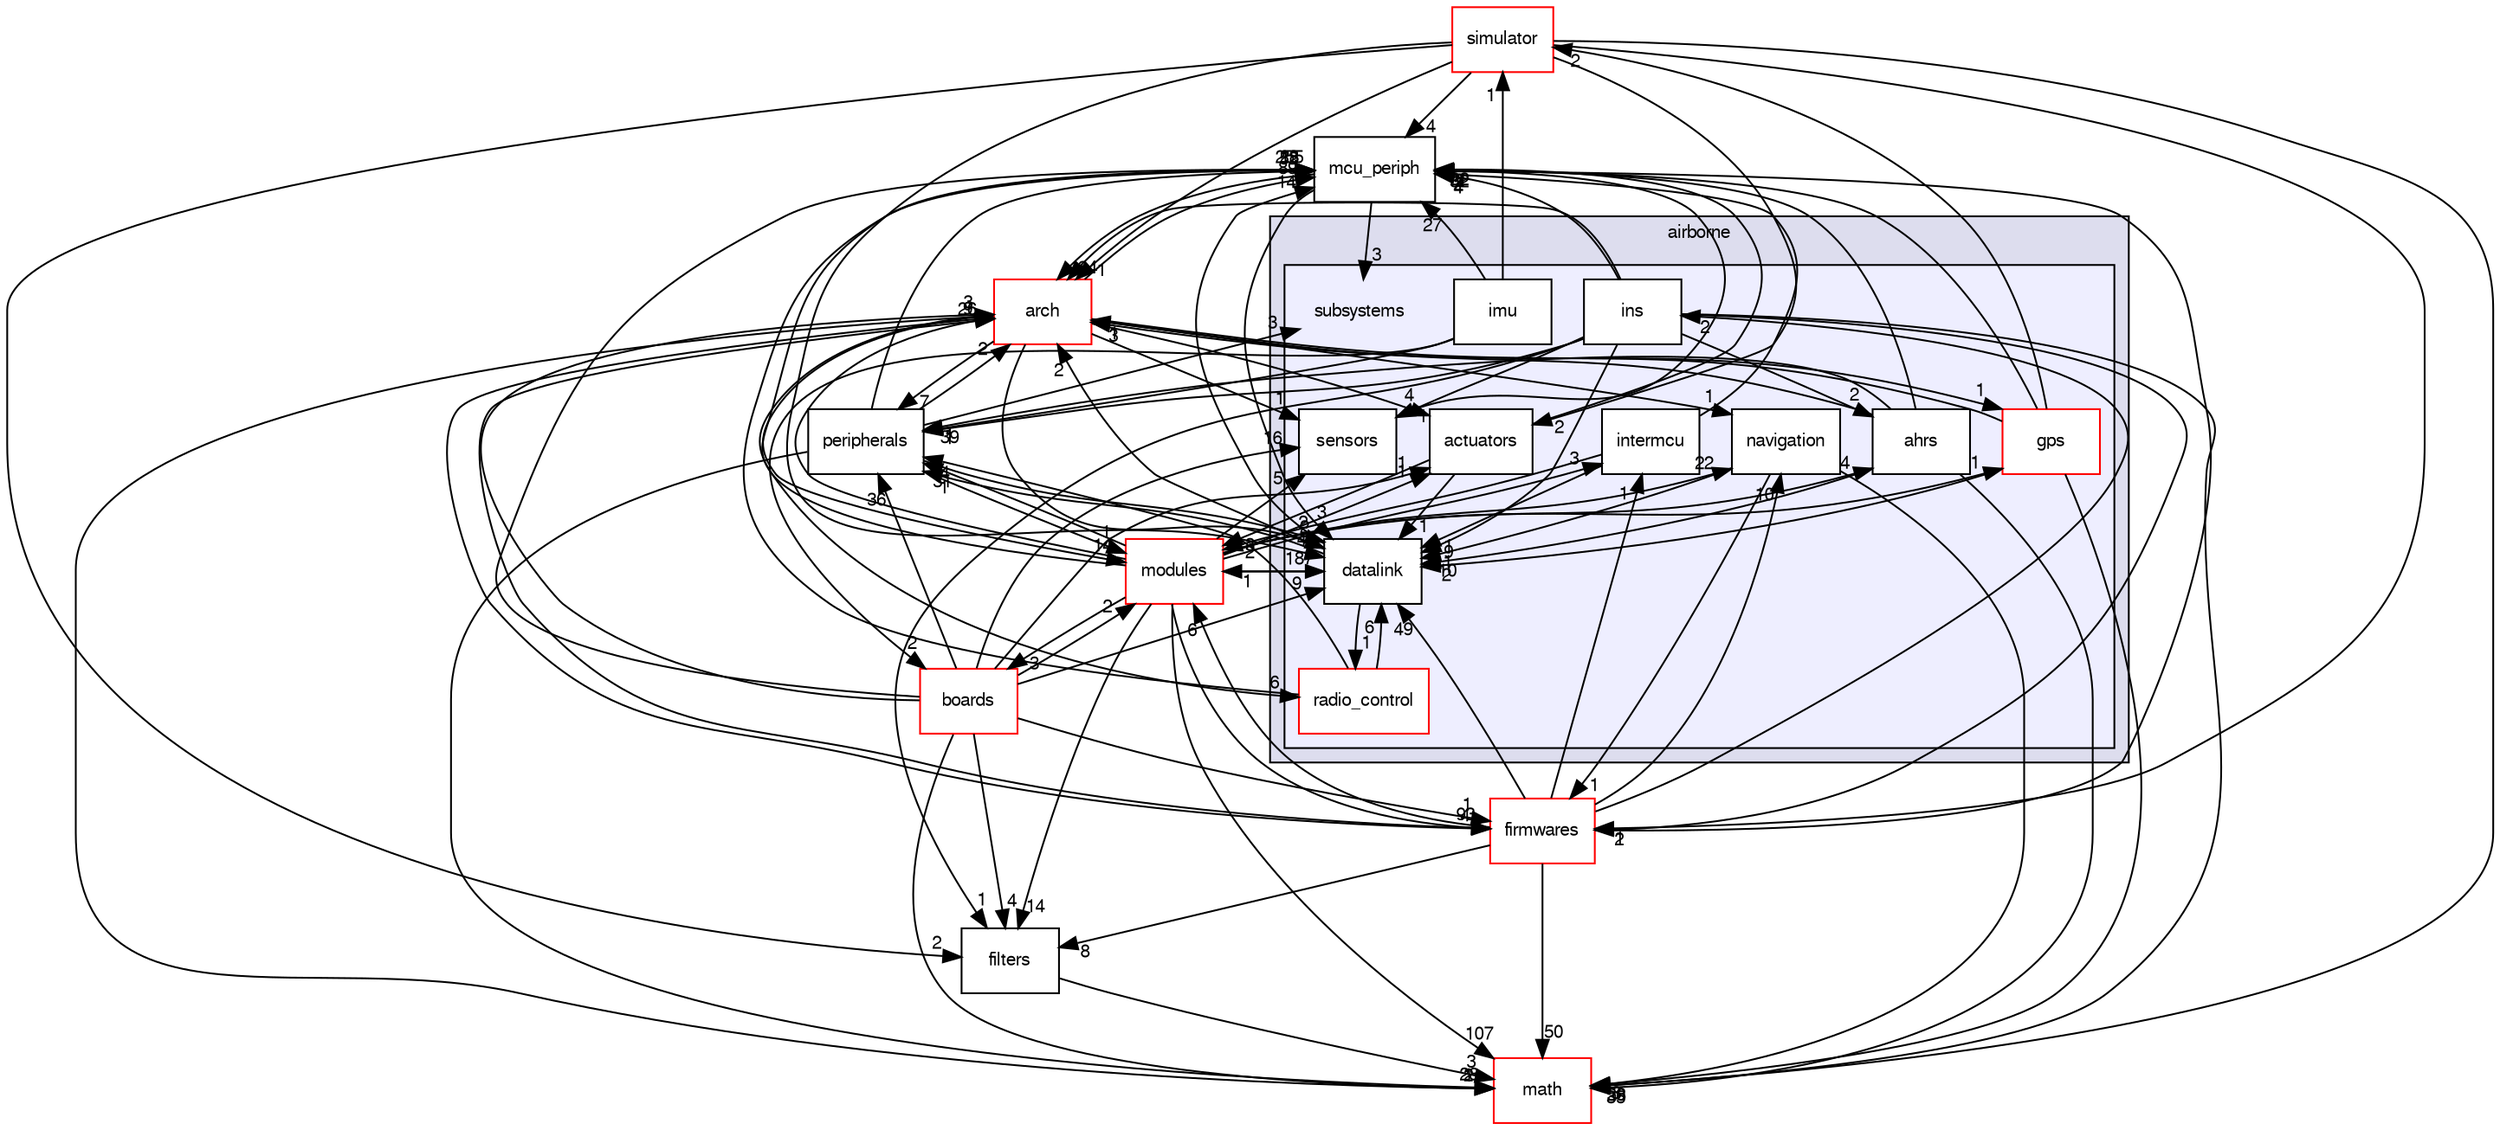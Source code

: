 digraph "sw/airborne/subsystems" {
  compound=true
  node [ fontsize="10", fontname="FreeSans"];
  edge [ labelfontsize="10", labelfontname="FreeSans"];
  subgraph clusterdir_5e9153041680afc3c016fd52fa730b56 {
    graph [ bgcolor="#ddddee", pencolor="black", label="airborne" fontname="FreeSans", fontsize="10", URL="dir_5e9153041680afc3c016fd52fa730b56.html"]
  subgraph clusterdir_12d6ec7aac5a4a9b8cee17e35022d7c7 {
    graph [ bgcolor="#eeeeff", pencolor="black", label="" URL="dir_12d6ec7aac5a4a9b8cee17e35022d7c7.html"];
    dir_12d6ec7aac5a4a9b8cee17e35022d7c7 [shape=plaintext label="subsystems"];
    dir_27687546688cef5dbb42803ce993f4c4 [shape=box label="actuators" color="black" fillcolor="white" style="filled" URL="dir_27687546688cef5dbb42803ce993f4c4.html"];
    dir_46fef683200e96ccf1a2f608d90c4a2d [shape=box label="ahrs" color="black" fillcolor="white" style="filled" URL="dir_46fef683200e96ccf1a2f608d90c4a2d.html"];
    dir_6567a5a7be991f15b7628b3b0eb084bd [shape=box label="datalink" color="black" fillcolor="white" style="filled" URL="dir_6567a5a7be991f15b7628b3b0eb084bd.html"];
    dir_8c4cbb881db224ddaf0756e79ed706ce [shape=box label="gps" color="red" fillcolor="white" style="filled" URL="dir_8c4cbb881db224ddaf0756e79ed706ce.html"];
    dir_8b2fa0708e2db44c1b91938af97bac44 [shape=box label="imu" color="black" fillcolor="white" style="filled" URL="dir_8b2fa0708e2db44c1b91938af97bac44.html"];
    dir_800f0b451dc44a2b86d16d857cea778d [shape=box label="ins" color="black" fillcolor="white" style="filled" URL="dir_800f0b451dc44a2b86d16d857cea778d.html"];
    dir_20e4859fd0a482048af55ed36cbc5ed3 [shape=box label="intermcu" color="black" fillcolor="white" style="filled" URL="dir_20e4859fd0a482048af55ed36cbc5ed3.html"];
    dir_8a28edc49a666abb23d4888eaf71220c [shape=box label="navigation" color="black" fillcolor="white" style="filled" URL="dir_8a28edc49a666abb23d4888eaf71220c.html"];
    dir_a146ed466020daad33793c9994e8ab3e [shape=box label="radio_control" color="red" fillcolor="white" style="filled" URL="dir_a146ed466020daad33793c9994e8ab3e.html"];
    dir_e01cf89a864aaa577ca086acf087ca29 [shape=box label="sensors" color="black" fillcolor="white" style="filled" URL="dir_e01cf89a864aaa577ca086acf087ca29.html"];
  }
  }
  dir_0a48ba2c0a76794adfddddc873522f67 [shape=box label="peripherals" URL="dir_0a48ba2c0a76794adfddddc873522f67.html"];
  dir_e030268cd18297cf6282390f76bfcf7f [shape=box label="boards" fillcolor="white" style="filled" color="red" URL="dir_e030268cd18297cf6282390f76bfcf7f.html"];
  dir_1ca43f6a116d741d80fb1d0555a2b198 [shape=box label="mcu_periph" URL="dir_1ca43f6a116d741d80fb1d0555a2b198.html"];
  dir_fc6475eb39ea0144fb6697b809fd11a9 [shape=box label="arch" fillcolor="white" style="filled" color="red" URL="dir_fc6475eb39ea0144fb6697b809fd11a9.html"];
  dir_1444106569909aede49a887d28257b90 [shape=box label="filters" URL="dir_1444106569909aede49a887d28257b90.html"];
  dir_e7d2494544042a787a6ee70a779a5e07 [shape=box label="firmwares" fillcolor="white" style="filled" color="red" URL="dir_e7d2494544042a787a6ee70a779a5e07.html"];
  dir_57152efd0242905f7c5d6768e6b65e41 [shape=box label="simulator" fillcolor="white" style="filled" color="red" URL="dir_57152efd0242905f7c5d6768e6b65e41.html"];
  dir_29343b6f5fcd4b75a5dfbb985ff56864 [shape=box label="math" fillcolor="white" style="filled" color="red" URL="dir_29343b6f5fcd4b75a5dfbb985ff56864.html"];
  dir_c2abcdd6ccb39c3582929c0e3f5651c2 [shape=box label="modules" fillcolor="white" style="filled" color="red" URL="dir_c2abcdd6ccb39c3582929c0e3f5651c2.html"];
  dir_0a48ba2c0a76794adfddddc873522f67->dir_12d6ec7aac5a4a9b8cee17e35022d7c7 [headlabel="3", labeldistance=1.5 headhref="dir_000124_000051.html"];
  dir_0a48ba2c0a76794adfddddc873522f67->dir_1ca43f6a116d741d80fb1d0555a2b198 [headlabel="52", labeldistance=1.5 headhref="dir_000124_000120.html"];
  dir_0a48ba2c0a76794adfddddc873522f67->dir_fc6475eb39ea0144fb6697b809fd11a9 [headlabel="2", labeldistance=1.5 headhref="dir_000124_000002.html"];
  dir_0a48ba2c0a76794adfddddc873522f67->dir_6567a5a7be991f15b7628b3b0eb084bd [headlabel="2", labeldistance=1.5 headhref="dir_000124_000052.html"];
  dir_0a48ba2c0a76794adfddddc873522f67->dir_29343b6f5fcd4b75a5dfbb985ff56864 [headlabel="28", labeldistance=1.5 headhref="dir_000124_000118.html"];
  dir_0a48ba2c0a76794adfddddc873522f67->dir_c2abcdd6ccb39c3582929c0e3f5651c2 [headlabel="1", labeldistance=1.5 headhref="dir_000124_000046.html"];
  dir_20e4859fd0a482048af55ed36cbc5ed3->dir_1ca43f6a116d741d80fb1d0555a2b198 [headlabel="2", labeldistance=1.5 headhref="dir_000228_000120.html"];
  dir_20e4859fd0a482048af55ed36cbc5ed3->dir_6567a5a7be991f15b7628b3b0eb084bd [headlabel="1", labeldistance=1.5 headhref="dir_000228_000052.html"];
  dir_20e4859fd0a482048af55ed36cbc5ed3->dir_c2abcdd6ccb39c3582929c0e3f5651c2 [headlabel="2", labeldistance=1.5 headhref="dir_000228_000046.html"];
  dir_27687546688cef5dbb42803ce993f4c4->dir_1ca43f6a116d741d80fb1d0555a2b198 [headlabel="22", labeldistance=1.5 headhref="dir_000122_000120.html"];
  dir_27687546688cef5dbb42803ce993f4c4->dir_6567a5a7be991f15b7628b3b0eb084bd [headlabel="1", labeldistance=1.5 headhref="dir_000122_000052.html"];
  dir_27687546688cef5dbb42803ce993f4c4->dir_c2abcdd6ccb39c3582929c0e3f5651c2 [headlabel="3", labeldistance=1.5 headhref="dir_000122_000046.html"];
  dir_e030268cd18297cf6282390f76bfcf7f->dir_0a48ba2c0a76794adfddddc873522f67 [headlabel="36", labeldistance=1.5 headhref="dir_000054_000124.html"];
  dir_e030268cd18297cf6282390f76bfcf7f->dir_27687546688cef5dbb42803ce993f4c4 [headlabel="1", labeldistance=1.5 headhref="dir_000054_000122.html"];
  dir_e030268cd18297cf6282390f76bfcf7f->dir_1ca43f6a116d741d80fb1d0555a2b198 [headlabel="28", labeldistance=1.5 headhref="dir_000054_000120.html"];
  dir_e030268cd18297cf6282390f76bfcf7f->dir_fc6475eb39ea0144fb6697b809fd11a9 [headlabel="3", labeldistance=1.5 headhref="dir_000054_000002.html"];
  dir_e030268cd18297cf6282390f76bfcf7f->dir_6567a5a7be991f15b7628b3b0eb084bd [headlabel="9", labeldistance=1.5 headhref="dir_000054_000052.html"];
  dir_e030268cd18297cf6282390f76bfcf7f->dir_1444106569909aede49a887d28257b90 [headlabel="4", labeldistance=1.5 headhref="dir_000054_000104.html"];
  dir_e030268cd18297cf6282390f76bfcf7f->dir_e7d2494544042a787a6ee70a779a5e07 [headlabel="1", labeldistance=1.5 headhref="dir_000054_000105.html"];
  dir_e030268cd18297cf6282390f76bfcf7f->dir_29343b6f5fcd4b75a5dfbb985ff56864 [headlabel="1", labeldistance=1.5 headhref="dir_000054_000118.html"];
  dir_e030268cd18297cf6282390f76bfcf7f->dir_e01cf89a864aaa577ca086acf087ca29 [headlabel="16", labeldistance=1.5 headhref="dir_000054_000206.html"];
  dir_e030268cd18297cf6282390f76bfcf7f->dir_c2abcdd6ccb39c3582929c0e3f5651c2 [headlabel="2", labeldistance=1.5 headhref="dir_000054_000046.html"];
  dir_800f0b451dc44a2b86d16d857cea778d->dir_0a48ba2c0a76794adfddddc873522f67 [headlabel="1", labeldistance=1.5 headhref="dir_000227_000124.html"];
  dir_800f0b451dc44a2b86d16d857cea778d->dir_46fef683200e96ccf1a2f608d90c4a2d [headlabel="2", labeldistance=1.5 headhref="dir_000227_000223.html"];
  dir_800f0b451dc44a2b86d16d857cea778d->dir_1ca43f6a116d741d80fb1d0555a2b198 [headlabel="4", labeldistance=1.5 headhref="dir_000227_000120.html"];
  dir_800f0b451dc44a2b86d16d857cea778d->dir_fc6475eb39ea0144fb6697b809fd11a9 [headlabel="4", labeldistance=1.5 headhref="dir_000227_000002.html"];
  dir_800f0b451dc44a2b86d16d857cea778d->dir_6567a5a7be991f15b7628b3b0eb084bd [headlabel="9", labeldistance=1.5 headhref="dir_000227_000052.html"];
  dir_800f0b451dc44a2b86d16d857cea778d->dir_1444106569909aede49a887d28257b90 [headlabel="1", labeldistance=1.5 headhref="dir_000227_000104.html"];
  dir_800f0b451dc44a2b86d16d857cea778d->dir_e7d2494544042a787a6ee70a779a5e07 [headlabel="2", labeldistance=1.5 headhref="dir_000227_000105.html"];
  dir_800f0b451dc44a2b86d16d857cea778d->dir_29343b6f5fcd4b75a5dfbb985ff56864 [headlabel="20", labeldistance=1.5 headhref="dir_000227_000118.html"];
  dir_800f0b451dc44a2b86d16d857cea778d->dir_e01cf89a864aaa577ca086acf087ca29 [headlabel="1", labeldistance=1.5 headhref="dir_000227_000206.html"];
  dir_8a28edc49a666abb23d4888eaf71220c->dir_6567a5a7be991f15b7628b3b0eb084bd [headlabel="1", labeldistance=1.5 headhref="dir_000150_000052.html"];
  dir_8a28edc49a666abb23d4888eaf71220c->dir_e7d2494544042a787a6ee70a779a5e07 [headlabel="1", labeldistance=1.5 headhref="dir_000150_000105.html"];
  dir_8a28edc49a666abb23d4888eaf71220c->dir_29343b6f5fcd4b75a5dfbb985ff56864 [headlabel="3", labeldistance=1.5 headhref="dir_000150_000118.html"];
  dir_46fef683200e96ccf1a2f608d90c4a2d->dir_0a48ba2c0a76794adfddddc873522f67 [headlabel="1", labeldistance=1.5 headhref="dir_000223_000124.html"];
  dir_46fef683200e96ccf1a2f608d90c4a2d->dir_1ca43f6a116d741d80fb1d0555a2b198 [headlabel="9", labeldistance=1.5 headhref="dir_000223_000120.html"];
  dir_46fef683200e96ccf1a2f608d90c4a2d->dir_fc6475eb39ea0144fb6697b809fd11a9 [headlabel="1", labeldistance=1.5 headhref="dir_000223_000002.html"];
  dir_46fef683200e96ccf1a2f608d90c4a2d->dir_6567a5a7be991f15b7628b3b0eb084bd [headlabel="10", labeldistance=1.5 headhref="dir_000223_000052.html"];
  dir_46fef683200e96ccf1a2f608d90c4a2d->dir_29343b6f5fcd4b75a5dfbb985ff56864 [headlabel="35", labeldistance=1.5 headhref="dir_000223_000118.html"];
  dir_1ca43f6a116d741d80fb1d0555a2b198->dir_12d6ec7aac5a4a9b8cee17e35022d7c7 [headlabel="3", labeldistance=1.5 headhref="dir_000120_000051.html"];
  dir_1ca43f6a116d741d80fb1d0555a2b198->dir_fc6475eb39ea0144fb6697b809fd11a9 [headlabel="6", labeldistance=1.5 headhref="dir_000120_000002.html"];
  dir_1ca43f6a116d741d80fb1d0555a2b198->dir_6567a5a7be991f15b7628b3b0eb084bd [headlabel="3", labeldistance=1.5 headhref="dir_000120_000052.html"];
  dir_fc6475eb39ea0144fb6697b809fd11a9->dir_0a48ba2c0a76794adfddddc873522f67 [headlabel="7", labeldistance=1.5 headhref="dir_000002_000124.html"];
  dir_fc6475eb39ea0144fb6697b809fd11a9->dir_27687546688cef5dbb42803ce993f4c4 [headlabel="4", labeldistance=1.5 headhref="dir_000002_000122.html"];
  dir_fc6475eb39ea0144fb6697b809fd11a9->dir_8a28edc49a666abb23d4888eaf71220c [headlabel="1", labeldistance=1.5 headhref="dir_000002_000150.html"];
  dir_fc6475eb39ea0144fb6697b809fd11a9->dir_1ca43f6a116d741d80fb1d0555a2b198 [headlabel="89", labeldistance=1.5 headhref="dir_000002_000120.html"];
  dir_fc6475eb39ea0144fb6697b809fd11a9->dir_6567a5a7be991f15b7628b3b0eb084bd [headlabel="2", labeldistance=1.5 headhref="dir_000002_000052.html"];
  dir_fc6475eb39ea0144fb6697b809fd11a9->dir_e7d2494544042a787a6ee70a779a5e07 [headlabel="4", labeldistance=1.5 headhref="dir_000002_000105.html"];
  dir_fc6475eb39ea0144fb6697b809fd11a9->dir_a146ed466020daad33793c9994e8ab3e [headlabel="6", labeldistance=1.5 headhref="dir_000002_000053.html"];
  dir_fc6475eb39ea0144fb6697b809fd11a9->dir_29343b6f5fcd4b75a5dfbb985ff56864 [headlabel="2", labeldistance=1.5 headhref="dir_000002_000118.html"];
  dir_fc6475eb39ea0144fb6697b809fd11a9->dir_e01cf89a864aaa577ca086acf087ca29 [headlabel="1", labeldistance=1.5 headhref="dir_000002_000206.html"];
  dir_fc6475eb39ea0144fb6697b809fd11a9->dir_8c4cbb881db224ddaf0756e79ed706ce [headlabel="1", labeldistance=1.5 headhref="dir_000002_000224.html"];
  dir_fc6475eb39ea0144fb6697b809fd11a9->dir_c2abcdd6ccb39c3582929c0e3f5651c2 [headlabel="14", labeldistance=1.5 headhref="dir_000002_000046.html"];
  dir_6567a5a7be991f15b7628b3b0eb084bd->dir_0a48ba2c0a76794adfddddc873522f67 [headlabel="1", labeldistance=1.5 headhref="dir_000052_000124.html"];
  dir_6567a5a7be991f15b7628b3b0eb084bd->dir_1ca43f6a116d741d80fb1d0555a2b198 [headlabel="14", labeldistance=1.5 headhref="dir_000052_000120.html"];
  dir_6567a5a7be991f15b7628b3b0eb084bd->dir_fc6475eb39ea0144fb6697b809fd11a9 [headlabel="2", labeldistance=1.5 headhref="dir_000052_000002.html"];
  dir_6567a5a7be991f15b7628b3b0eb084bd->dir_a146ed466020daad33793c9994e8ab3e [headlabel="1", labeldistance=1.5 headhref="dir_000052_000053.html"];
  dir_6567a5a7be991f15b7628b3b0eb084bd->dir_c2abcdd6ccb39c3582929c0e3f5651c2 [headlabel="1", labeldistance=1.5 headhref="dir_000052_000046.html"];
  dir_1444106569909aede49a887d28257b90->dir_29343b6f5fcd4b75a5dfbb985ff56864 [headlabel="3", labeldistance=1.5 headhref="dir_000104_000118.html"];
  dir_e7d2494544042a787a6ee70a779a5e07->dir_20e4859fd0a482048af55ed36cbc5ed3 [headlabel="1", labeldistance=1.5 headhref="dir_000105_000228.html"];
  dir_e7d2494544042a787a6ee70a779a5e07->dir_800f0b451dc44a2b86d16d857cea778d [headlabel="2", labeldistance=1.5 headhref="dir_000105_000227.html"];
  dir_e7d2494544042a787a6ee70a779a5e07->dir_8a28edc49a666abb23d4888eaf71220c [headlabel="10", labeldistance=1.5 headhref="dir_000105_000150.html"];
  dir_e7d2494544042a787a6ee70a779a5e07->dir_1ca43f6a116d741d80fb1d0555a2b198 [headlabel="32", labeldistance=1.5 headhref="dir_000105_000120.html"];
  dir_e7d2494544042a787a6ee70a779a5e07->dir_fc6475eb39ea0144fb6697b809fd11a9 [headlabel="9", labeldistance=1.5 headhref="dir_000105_000002.html"];
  dir_e7d2494544042a787a6ee70a779a5e07->dir_6567a5a7be991f15b7628b3b0eb084bd [headlabel="49", labeldistance=1.5 headhref="dir_000105_000052.html"];
  dir_e7d2494544042a787a6ee70a779a5e07->dir_1444106569909aede49a887d28257b90 [headlabel="8", labeldistance=1.5 headhref="dir_000105_000104.html"];
  dir_e7d2494544042a787a6ee70a779a5e07->dir_29343b6f5fcd4b75a5dfbb985ff56864 [headlabel="50", labeldistance=1.5 headhref="dir_000105_000118.html"];
  dir_e7d2494544042a787a6ee70a779a5e07->dir_c2abcdd6ccb39c3582929c0e3f5651c2 [headlabel="6", labeldistance=1.5 headhref="dir_000105_000046.html"];
  dir_a146ed466020daad33793c9994e8ab3e->dir_0a48ba2c0a76794adfddddc873522f67 [headlabel="4", labeldistance=1.5 headhref="dir_000053_000124.html"];
  dir_a146ed466020daad33793c9994e8ab3e->dir_1ca43f6a116d741d80fb1d0555a2b198 [headlabel="13", labeldistance=1.5 headhref="dir_000053_000120.html"];
  dir_a146ed466020daad33793c9994e8ab3e->dir_6567a5a7be991f15b7628b3b0eb084bd [headlabel="6", labeldistance=1.5 headhref="dir_000053_000052.html"];
  dir_8b2fa0708e2db44c1b91938af97bac44->dir_0a48ba2c0a76794adfddddc873522f67 [headlabel="39", labeldistance=1.5 headhref="dir_000226_000124.html"];
  dir_8b2fa0708e2db44c1b91938af97bac44->dir_e030268cd18297cf6282390f76bfcf7f [headlabel="2", labeldistance=1.5 headhref="dir_000226_000054.html"];
  dir_8b2fa0708e2db44c1b91938af97bac44->dir_1ca43f6a116d741d80fb1d0555a2b198 [headlabel="27", labeldistance=1.5 headhref="dir_000226_000120.html"];
  dir_8b2fa0708e2db44c1b91938af97bac44->dir_57152efd0242905f7c5d6768e6b65e41 [headlabel="1", labeldistance=1.5 headhref="dir_000226_000230.html"];
  dir_57152efd0242905f7c5d6768e6b65e41->dir_27687546688cef5dbb42803ce993f4c4 [headlabel="2", labeldistance=1.5 headhref="dir_000230_000122.html"];
  dir_57152efd0242905f7c5d6768e6b65e41->dir_1ca43f6a116d741d80fb1d0555a2b198 [headlabel="4", labeldistance=1.5 headhref="dir_000230_000120.html"];
  dir_57152efd0242905f7c5d6768e6b65e41->dir_fc6475eb39ea0144fb6697b809fd11a9 [headlabel="1", labeldistance=1.5 headhref="dir_000230_000002.html"];
  dir_57152efd0242905f7c5d6768e6b65e41->dir_6567a5a7be991f15b7628b3b0eb084bd [headlabel="4", labeldistance=1.5 headhref="dir_000230_000052.html"];
  dir_57152efd0242905f7c5d6768e6b65e41->dir_1444106569909aede49a887d28257b90 [headlabel="2", labeldistance=1.5 headhref="dir_000230_000104.html"];
  dir_57152efd0242905f7c5d6768e6b65e41->dir_e7d2494544042a787a6ee70a779a5e07 [headlabel="1", labeldistance=1.5 headhref="dir_000230_000105.html"];
  dir_57152efd0242905f7c5d6768e6b65e41->dir_29343b6f5fcd4b75a5dfbb985ff56864 [headlabel="58", labeldistance=1.5 headhref="dir_000230_000118.html"];
  dir_e01cf89a864aaa577ca086acf087ca29->dir_1ca43f6a116d741d80fb1d0555a2b198 [headlabel="2", labeldistance=1.5 headhref="dir_000206_000120.html"];
  dir_8c4cbb881db224ddaf0756e79ed706ce->dir_1ca43f6a116d741d80fb1d0555a2b198 [headlabel="7", labeldistance=1.5 headhref="dir_000224_000120.html"];
  dir_8c4cbb881db224ddaf0756e79ed706ce->dir_fc6475eb39ea0144fb6697b809fd11a9 [headlabel="3", labeldistance=1.5 headhref="dir_000224_000002.html"];
  dir_8c4cbb881db224ddaf0756e79ed706ce->dir_6567a5a7be991f15b7628b3b0eb084bd [headlabel="2", labeldistance=1.5 headhref="dir_000224_000052.html"];
  dir_8c4cbb881db224ddaf0756e79ed706ce->dir_57152efd0242905f7c5d6768e6b65e41 [headlabel="2", labeldistance=1.5 headhref="dir_000224_000230.html"];
  dir_8c4cbb881db224ddaf0756e79ed706ce->dir_29343b6f5fcd4b75a5dfbb985ff56864 [headlabel="3", labeldistance=1.5 headhref="dir_000224_000118.html"];
  dir_c2abcdd6ccb39c3582929c0e3f5651c2->dir_0a48ba2c0a76794adfddddc873522f67 [headlabel="31", labeldistance=1.5 headhref="dir_000046_000124.html"];
  dir_c2abcdd6ccb39c3582929c0e3f5651c2->dir_20e4859fd0a482048af55ed36cbc5ed3 [headlabel="3", labeldistance=1.5 headhref="dir_000046_000228.html"];
  dir_c2abcdd6ccb39c3582929c0e3f5651c2->dir_27687546688cef5dbb42803ce993f4c4 [headlabel="1", labeldistance=1.5 headhref="dir_000046_000122.html"];
  dir_c2abcdd6ccb39c3582929c0e3f5651c2->dir_e030268cd18297cf6282390f76bfcf7f [headlabel="3", labeldistance=1.5 headhref="dir_000046_000054.html"];
  dir_c2abcdd6ccb39c3582929c0e3f5651c2->dir_8a28edc49a666abb23d4888eaf71220c [headlabel="22", labeldistance=1.5 headhref="dir_000046_000150.html"];
  dir_c2abcdd6ccb39c3582929c0e3f5651c2->dir_46fef683200e96ccf1a2f608d90c4a2d [headlabel="4", labeldistance=1.5 headhref="dir_000046_000223.html"];
  dir_c2abcdd6ccb39c3582929c0e3f5651c2->dir_1ca43f6a116d741d80fb1d0555a2b198 [headlabel="255", labeldistance=1.5 headhref="dir_000046_000120.html"];
  dir_c2abcdd6ccb39c3582929c0e3f5651c2->dir_fc6475eb39ea0144fb6697b809fd11a9 [headlabel="26", labeldistance=1.5 headhref="dir_000046_000002.html"];
  dir_c2abcdd6ccb39c3582929c0e3f5651c2->dir_6567a5a7be991f15b7628b3b0eb084bd [headlabel="187", labeldistance=1.5 headhref="dir_000046_000052.html"];
  dir_c2abcdd6ccb39c3582929c0e3f5651c2->dir_1444106569909aede49a887d28257b90 [headlabel="14", labeldistance=1.5 headhref="dir_000046_000104.html"];
  dir_c2abcdd6ccb39c3582929c0e3f5651c2->dir_e7d2494544042a787a6ee70a779a5e07 [headlabel="93", labeldistance=1.5 headhref="dir_000046_000105.html"];
  dir_c2abcdd6ccb39c3582929c0e3f5651c2->dir_29343b6f5fcd4b75a5dfbb985ff56864 [headlabel="107", labeldistance=1.5 headhref="dir_000046_000118.html"];
  dir_c2abcdd6ccb39c3582929c0e3f5651c2->dir_e01cf89a864aaa577ca086acf087ca29 [headlabel="5", labeldistance=1.5 headhref="dir_000046_000206.html"];
  dir_c2abcdd6ccb39c3582929c0e3f5651c2->dir_8c4cbb881db224ddaf0756e79ed706ce [headlabel="1", labeldistance=1.5 headhref="dir_000046_000224.html"];
}
